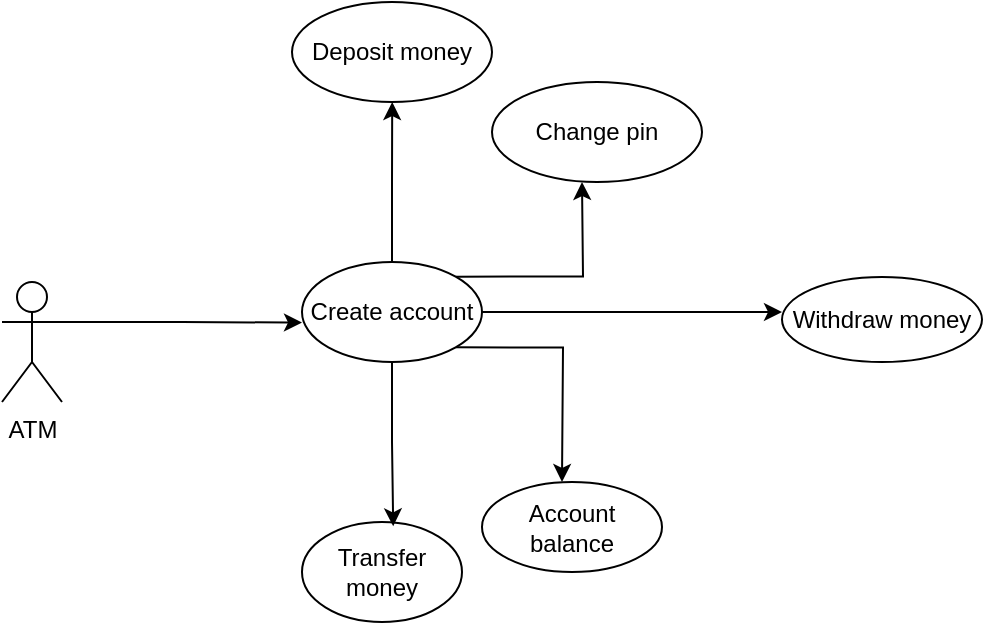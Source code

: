 <mxfile version="24.4.0" type="device">
  <diagram name="Page-1" id="W2_bUvVKcUzDEb_P1tEy">
    <mxGraphModel dx="1026" dy="506" grid="1" gridSize="10" guides="1" tooltips="1" connect="1" arrows="1" fold="1" page="1" pageScale="1" pageWidth="850" pageHeight="1100" math="0" shadow="0">
      <root>
        <mxCell id="0" />
        <mxCell id="1" parent="0" />
        <mxCell id="wacrtzRjxczafQgBYZ1I-6" style="edgeStyle=orthogonalEdgeStyle;rounded=0;orthogonalLoop=1;jettySize=auto;html=1;exitX=1;exitY=0.333;exitDx=0;exitDy=0;exitPerimeter=0;" parent="1" source="wacrtzRjxczafQgBYZ1I-1" edge="1">
          <mxGeometry relative="1" as="geometry">
            <mxPoint x="560" y="250.31" as="targetPoint" />
          </mxGeometry>
        </mxCell>
        <mxCell id="wacrtzRjxczafQgBYZ1I-1" value="ATM&lt;div&gt;&lt;br&gt;&lt;/div&gt;" style="shape=umlActor;verticalLabelPosition=bottom;verticalAlign=top;html=1;outlineConnect=0;" parent="1" vertex="1">
          <mxGeometry x="410" y="230" width="30" height="60" as="geometry" />
        </mxCell>
        <mxCell id="wacrtzRjxczafQgBYZ1I-13" style="edgeStyle=orthogonalEdgeStyle;rounded=0;orthogonalLoop=1;jettySize=auto;html=1;exitX=0.5;exitY=0;exitDx=0;exitDy=0;" parent="1" source="wacrtzRjxczafQgBYZ1I-10" edge="1">
          <mxGeometry relative="1" as="geometry">
            <mxPoint x="605.103" y="140" as="targetPoint" />
          </mxGeometry>
        </mxCell>
        <mxCell id="wacrtzRjxczafQgBYZ1I-17" style="edgeStyle=orthogonalEdgeStyle;rounded=0;orthogonalLoop=1;jettySize=auto;html=1;" parent="1" source="wacrtzRjxczafQgBYZ1I-10" target="wacrtzRjxczafQgBYZ1I-18" edge="1">
          <mxGeometry relative="1" as="geometry">
            <mxPoint x="750" y="245" as="targetPoint" />
          </mxGeometry>
        </mxCell>
        <mxCell id="wacrtzRjxczafQgBYZ1I-35" style="edgeStyle=orthogonalEdgeStyle;rounded=0;orthogonalLoop=1;jettySize=auto;html=1;exitX=1;exitY=0;exitDx=0;exitDy=0;" parent="1" source="wacrtzRjxczafQgBYZ1I-10" edge="1">
          <mxGeometry relative="1" as="geometry">
            <mxPoint x="700" y="180" as="targetPoint" />
          </mxGeometry>
        </mxCell>
        <mxCell id="wacrtzRjxczafQgBYZ1I-45" style="edgeStyle=orthogonalEdgeStyle;rounded=0;orthogonalLoop=1;jettySize=auto;html=1;exitX=1;exitY=1;exitDx=0;exitDy=0;" parent="1" source="wacrtzRjxczafQgBYZ1I-10" edge="1">
          <mxGeometry relative="1" as="geometry">
            <mxPoint x="690" y="330" as="targetPoint" />
          </mxGeometry>
        </mxCell>
        <mxCell id="wacrtzRjxczafQgBYZ1I-10" value="Create account" style="ellipse;whiteSpace=wrap;html=1;" parent="1" vertex="1">
          <mxGeometry x="560" y="220" width="90" height="50" as="geometry" />
        </mxCell>
        <mxCell id="wacrtzRjxczafQgBYZ1I-14" value="Deposit money" style="ellipse;whiteSpace=wrap;html=1;" parent="1" vertex="1">
          <mxGeometry x="555" y="90" width="100" height="50" as="geometry" />
        </mxCell>
        <mxCell id="wacrtzRjxczafQgBYZ1I-18" value="" style="ellipse;whiteSpace=wrap;html=1;" parent="1" vertex="1">
          <mxGeometry x="800" y="230" height="55" as="geometry" />
        </mxCell>
        <mxCell id="wacrtzRjxczafQgBYZ1I-19" value="Withdraw money" style="ellipse;whiteSpace=wrap;html=1;" parent="1" vertex="1">
          <mxGeometry x="800" y="227.5" width="100" height="42.5" as="geometry" />
        </mxCell>
        <mxCell id="wacrtzRjxczafQgBYZ1I-27" value="Transfer money" style="ellipse;whiteSpace=wrap;html=1;" parent="1" vertex="1">
          <mxGeometry x="560" y="350" width="80" height="50" as="geometry" />
        </mxCell>
        <mxCell id="wacrtzRjxczafQgBYZ1I-34" style="edgeStyle=orthogonalEdgeStyle;rounded=0;orthogonalLoop=1;jettySize=auto;html=1;entryX=0.57;entryY=0.043;entryDx=0;entryDy=0;entryPerimeter=0;" parent="1" source="wacrtzRjxczafQgBYZ1I-10" target="wacrtzRjxczafQgBYZ1I-27" edge="1">
          <mxGeometry relative="1" as="geometry" />
        </mxCell>
        <mxCell id="wacrtzRjxczafQgBYZ1I-36" value="Change pin" style="ellipse;whiteSpace=wrap;html=1;" parent="1" vertex="1">
          <mxGeometry x="655" y="130" width="105" height="50" as="geometry" />
        </mxCell>
        <mxCell id="wacrtzRjxczafQgBYZ1I-46" value="Account balance" style="ellipse;whiteSpace=wrap;html=1;" parent="1" vertex="1">
          <mxGeometry x="650" y="330" width="90" height="45" as="geometry" />
        </mxCell>
      </root>
    </mxGraphModel>
  </diagram>
</mxfile>
